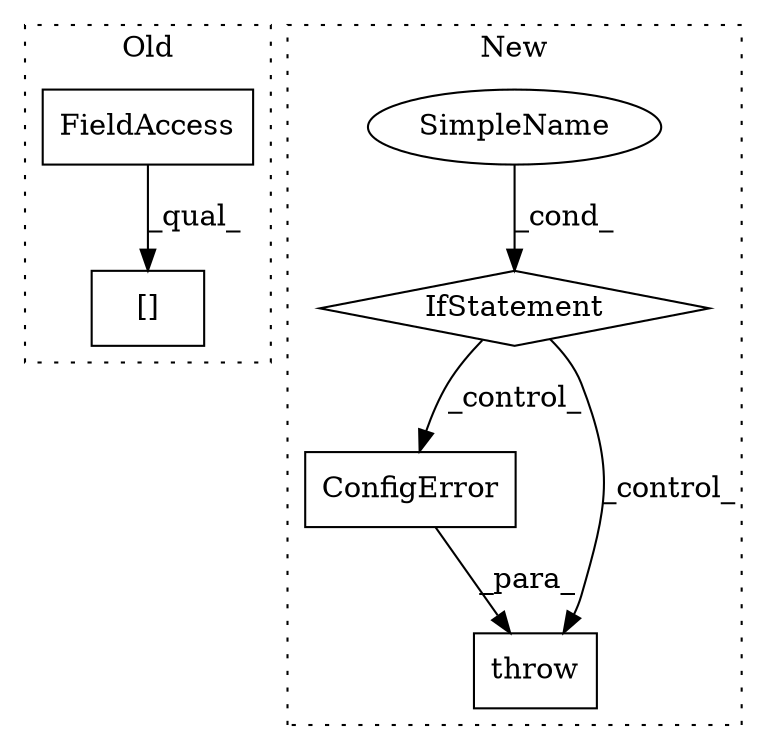 digraph G {
subgraph cluster0 {
1 [label="[]" a="2" s="16214,16247" l="16,1" shape="box"];
6 [label="FieldAccess" a="22" s="16214" l="15" shape="box"];
label = "Old";
style="dotted";
}
subgraph cluster1 {
2 [label="ConfigError" a="32" s="17599,18164" l="12,2" shape="box"];
3 [label="throw" a="53" s="17593" l="6" shape="box"];
4 [label="SimpleName" a="42" s="" l="" shape="ellipse"];
5 [label="IfStatement" a="25" s="17500,17554" l="8,2" shape="diamond"];
label = "New";
style="dotted";
}
2 -> 3 [label="_para_"];
4 -> 5 [label="_cond_"];
5 -> 2 [label="_control_"];
5 -> 3 [label="_control_"];
6 -> 1 [label="_qual_"];
}